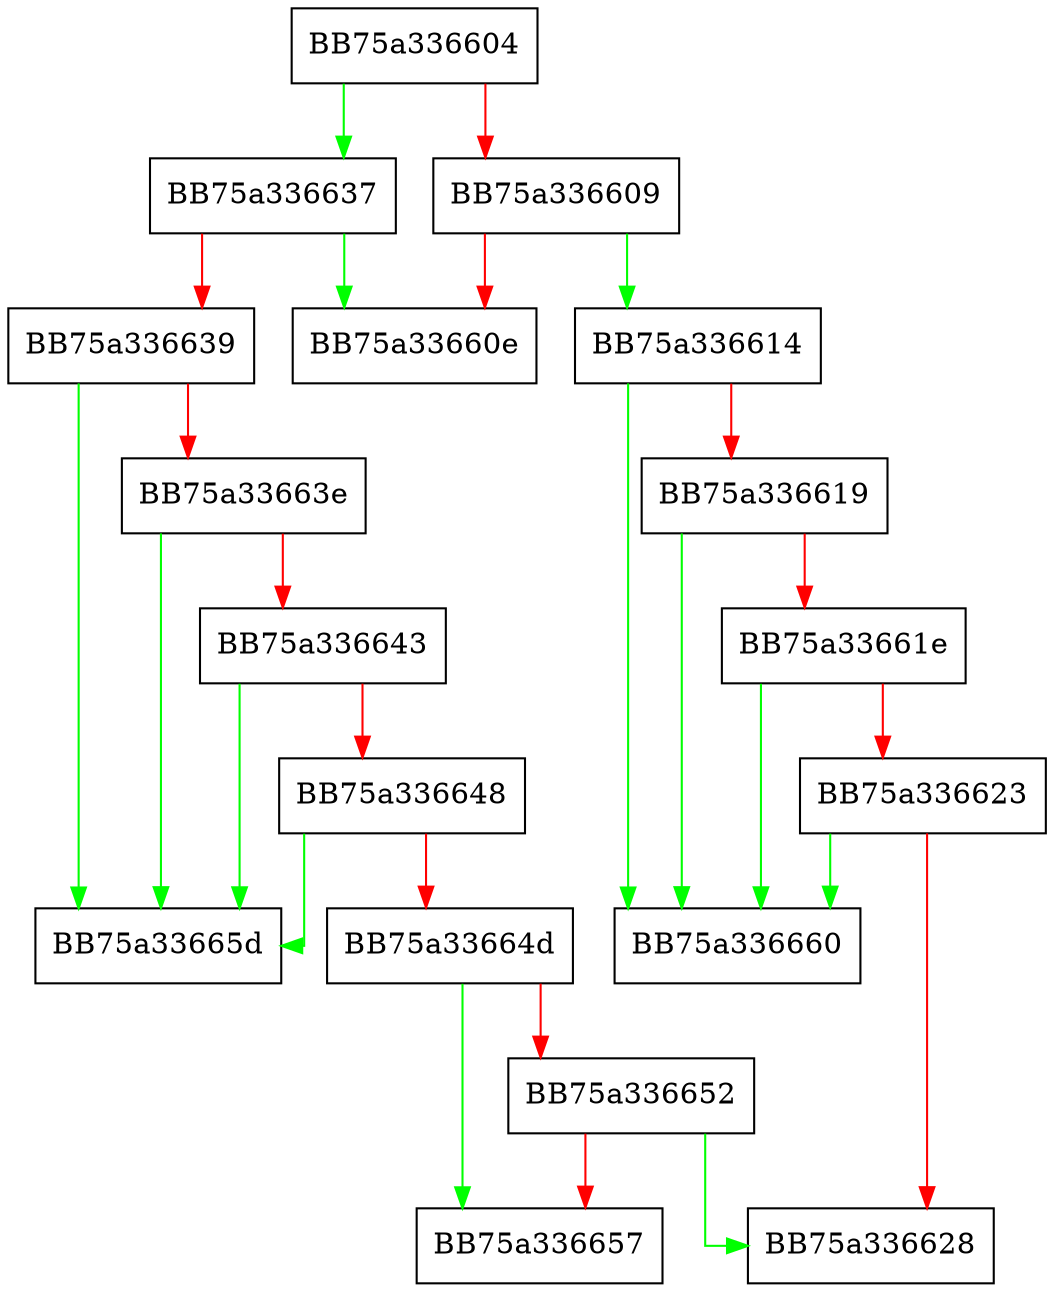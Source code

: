 digraph msil_type_to_wsize {
  node [shape="box"];
  graph [splines=ortho];
  BB75a336604 -> BB75a336637 [color="green"];
  BB75a336604 -> BB75a336609 [color="red"];
  BB75a336609 -> BB75a336614 [color="green"];
  BB75a336609 -> BB75a33660e [color="red"];
  BB75a336614 -> BB75a336660 [color="green"];
  BB75a336614 -> BB75a336619 [color="red"];
  BB75a336619 -> BB75a336660 [color="green"];
  BB75a336619 -> BB75a33661e [color="red"];
  BB75a33661e -> BB75a336660 [color="green"];
  BB75a33661e -> BB75a336623 [color="red"];
  BB75a336623 -> BB75a336660 [color="green"];
  BB75a336623 -> BB75a336628 [color="red"];
  BB75a336637 -> BB75a33660e [color="green"];
  BB75a336637 -> BB75a336639 [color="red"];
  BB75a336639 -> BB75a33665d [color="green"];
  BB75a336639 -> BB75a33663e [color="red"];
  BB75a33663e -> BB75a33665d [color="green"];
  BB75a33663e -> BB75a336643 [color="red"];
  BB75a336643 -> BB75a33665d [color="green"];
  BB75a336643 -> BB75a336648 [color="red"];
  BB75a336648 -> BB75a33665d [color="green"];
  BB75a336648 -> BB75a33664d [color="red"];
  BB75a33664d -> BB75a336657 [color="green"];
  BB75a33664d -> BB75a336652 [color="red"];
  BB75a336652 -> BB75a336628 [color="green"];
  BB75a336652 -> BB75a336657 [color="red"];
}